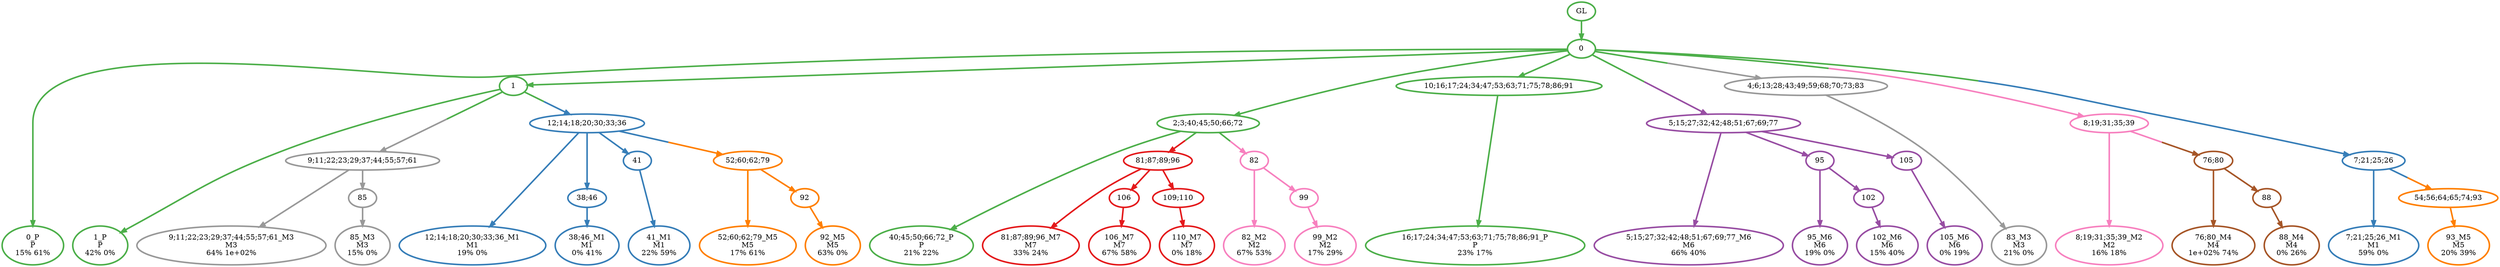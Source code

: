digraph T {
	{
		rank=same
		50 [penwidth=3,colorscheme=set19,color=3,label="0_P\nP\n15% 61%"]
		48 [penwidth=3,colorscheme=set19,color=3,label="1_P\nP\n42% 0%"]
		46 [penwidth=3,colorscheme=set19,color=3,label="40;45;50;66;72_P\nP\n21% 22%"]
		44 [penwidth=3,colorscheme=set19,color=3,label="16;17;24;34;47;53;63;71;75;78;86;91_P\nP\n23% 17%"]
		43 [penwidth=3,colorscheme=set19,color=2,label="12;14;18;20;30;33;36_M1\nM1\n19% 0%"]
		41 [penwidth=3,colorscheme=set19,color=2,label="38;46_M1\nM1\n0% 41%"]
		39 [penwidth=3,colorscheme=set19,color=2,label="41_M1\nM1\n22% 59%"]
		38 [penwidth=3,colorscheme=set19,color=2,label="7;21;25;26_M1\nM1\n59% 0%"]
		37 [penwidth=3,colorscheme=set19,color=8,label="82_M2\nM2\n67% 53%"]
		35 [penwidth=3,colorscheme=set19,color=8,label="99_M2\nM2\n17% 29%"]
		34 [penwidth=3,colorscheme=set19,color=8,label="8;19;31;35;39_M2\nM2\n16% 18%"]
		33 [penwidth=3,colorscheme=set19,color=9,label="9;11;22;23;29;37;44;55;57;61_M3\nM3\n64% 1e+02%"]
		31 [penwidth=3,colorscheme=set19,color=9,label="85_M3\nM3\n15% 0%"]
		30 [penwidth=3,colorscheme=set19,color=9,label="83_M3\nM3\n21% 0%"]
		29 [penwidth=3,colorscheme=set19,color=7,label="76;80_M4\nM4\n1e+02% 74%"]
		27 [penwidth=3,colorscheme=set19,color=7,label="88_M4\nM4\n0% 26%"]
		26 [penwidth=3,colorscheme=set19,color=5,label="52;60;62;79_M5\nM5\n17% 61%"]
		24 [penwidth=3,colorscheme=set19,color=5,label="92_M5\nM5\n63% 0%"]
		23 [penwidth=3,colorscheme=set19,color=5,label="93_M5\nM5\n20% 39%"]
		22 [penwidth=3,colorscheme=set19,color=4,label="5;15;27;32;42;48;51;67;69;77_M6\nM6\n66% 40%"]
		20 [penwidth=3,colorscheme=set19,color=4,label="95_M6\nM6\n19% 0%"]
		18 [penwidth=3,colorscheme=set19,color=4,label="102_M6\nM6\n15% 40%"]
		16 [penwidth=3,colorscheme=set19,color=4,label="105_M6\nM6\n0% 19%"]
		15 [penwidth=3,colorscheme=set19,color=1,label="81;87;89;96_M7\nM7\n33% 24%"]
		13 [penwidth=3,colorscheme=set19,color=1,label="106_M7\nM7\n67% 58%"]
		11 [penwidth=3,colorscheme=set19,color=1,label="110_M7\nM7\n0% 18%"]
	}
	52 [penwidth=3,colorscheme=set19,color=3,label="GL"]
	51 [penwidth=3,colorscheme=set19,color=3,label="0"]
	49 [penwidth=3,colorscheme=set19,color=3,label="1"]
	47 [penwidth=3,colorscheme=set19,color=3,label="2;3;40;45;50;66;72"]
	45 [penwidth=3,colorscheme=set19,color=3,label="10;16;17;24;34;47;53;63;71;75;78;86;91"]
	42 [penwidth=3,colorscheme=set19,color=2,label="38;46"]
	40 [penwidth=3,colorscheme=set19,color=2,label="41"]
	36 [penwidth=3,colorscheme=set19,color=8,label="99"]
	32 [penwidth=3,colorscheme=set19,color=9,label="85"]
	28 [penwidth=3,colorscheme=set19,color=7,label="88"]
	25 [penwidth=3,colorscheme=set19,color=5,label="92"]
	21 [penwidth=3,colorscheme=set19,color=4,label="95"]
	19 [penwidth=3,colorscheme=set19,color=4,label="102"]
	17 [penwidth=3,colorscheme=set19,color=4,label="105"]
	14 [penwidth=3,colorscheme=set19,color=1,label="106"]
	12 [penwidth=3,colorscheme=set19,color=1,label="109;110"]
	10 [penwidth=3,colorscheme=set19,color=7,label="76;80"]
	9 [penwidth=3,colorscheme=set19,color=5,label="54;56;64;65;74;93"]
	8 [penwidth=3,colorscheme=set19,color=5,label="52;60;62;79"]
	7 [penwidth=3,colorscheme=set19,color=1,label="81;87;89;96"]
	6 [penwidth=3,colorscheme=set19,color=8,label="82"]
	5 [penwidth=3,colorscheme=set19,color=4,label="5;15;27;32;42;48;51;67;69;77"]
	4 [penwidth=3,colorscheme=set19,color=9,label="9;11;22;23;29;37;44;55;57;61"]
	3 [penwidth=3,colorscheme=set19,color=9,label="4;6;13;28;43;49;59;68;70;73;83"]
	2 [penwidth=3,colorscheme=set19,color=8,label="8;19;31;35;39"]
	1 [penwidth=3,colorscheme=set19,color=2,label="7;21;25;26"]
	0 [penwidth=3,colorscheme=set19,color=2,label="12;14;18;20;30;33;36"]
	52 -> 51 [penwidth=3,colorscheme=set19,color=3]
	51 -> 50 [penwidth=3,colorscheme=set19,color=3]
	51 -> 49 [penwidth=3,colorscheme=set19,color=3]
	51 -> 45 [penwidth=3,colorscheme=set19,color=3]
	51 -> 47 [penwidth=3,colorscheme=set19,color=3]
	51 -> 5 [penwidth=3,colorscheme=set19,color="3;0.5:4"]
	51 -> 3 [penwidth=3,colorscheme=set19,color="3;0.5:9"]
	51 -> 2 [penwidth=3,colorscheme=set19,color="3;0.5:8"]
	51 -> 1 [penwidth=3,colorscheme=set19,color="3;0.5:2"]
	49 -> 48 [penwidth=3,colorscheme=set19,color=3]
	49 -> 4 [penwidth=3,colorscheme=set19,color="3;0.5:9"]
	49 -> 0 [penwidth=3,colorscheme=set19,color="3;0.5:2"]
	47 -> 46 [penwidth=3,colorscheme=set19,color=3]
	47 -> 7 [penwidth=3,colorscheme=set19,color="3;0.5:1"]
	47 -> 6 [penwidth=3,colorscheme=set19,color="3;0.5:8"]
	45 -> 44 [penwidth=3,colorscheme=set19,color=3]
	42 -> 41 [penwidth=3,colorscheme=set19,color=2]
	40 -> 39 [penwidth=3,colorscheme=set19,color=2]
	36 -> 35 [penwidth=3,colorscheme=set19,color=8]
	32 -> 31 [penwidth=3,colorscheme=set19,color=9]
	28 -> 27 [penwidth=3,colorscheme=set19,color=7]
	25 -> 24 [penwidth=3,colorscheme=set19,color=5]
	21 -> 20 [penwidth=3,colorscheme=set19,color=4]
	21 -> 19 [penwidth=3,colorscheme=set19,color=4]
	19 -> 18 [penwidth=3,colorscheme=set19,color=4]
	17 -> 16 [penwidth=3,colorscheme=set19,color=4]
	14 -> 13 [penwidth=3,colorscheme=set19,color=1]
	12 -> 11 [penwidth=3,colorscheme=set19,color=1]
	10 -> 29 [penwidth=3,colorscheme=set19,color=7]
	10 -> 28 [penwidth=3,colorscheme=set19,color=7]
	9 -> 23 [penwidth=3,colorscheme=set19,color=5]
	8 -> 26 [penwidth=3,colorscheme=set19,color=5]
	8 -> 25 [penwidth=3,colorscheme=set19,color=5]
	7 -> 15 [penwidth=3,colorscheme=set19,color=1]
	7 -> 14 [penwidth=3,colorscheme=set19,color=1]
	7 -> 12 [penwidth=3,colorscheme=set19,color=1]
	6 -> 37 [penwidth=3,colorscheme=set19,color=8]
	6 -> 36 [penwidth=3,colorscheme=set19,color=8]
	5 -> 22 [penwidth=3,colorscheme=set19,color=4]
	5 -> 21 [penwidth=3,colorscheme=set19,color=4]
	5 -> 17 [penwidth=3,colorscheme=set19,color=4]
	4 -> 33 [penwidth=3,colorscheme=set19,color=9]
	4 -> 32 [penwidth=3,colorscheme=set19,color=9]
	3 -> 30 [penwidth=3,colorscheme=set19,color=9]
	2 -> 34 [penwidth=3,colorscheme=set19,color=8]
	2 -> 10 [penwidth=3,colorscheme=set19,color="8;0.5:7"]
	1 -> 38 [penwidth=3,colorscheme=set19,color=2]
	1 -> 9 [penwidth=3,colorscheme=set19,color="2;0.5:5"]
	0 -> 43 [penwidth=3,colorscheme=set19,color=2]
	0 -> 42 [penwidth=3,colorscheme=set19,color=2]
	0 -> 40 [penwidth=3,colorscheme=set19,color=2]
	0 -> 8 [penwidth=3,colorscheme=set19,color="2;0.5:5"]
}
